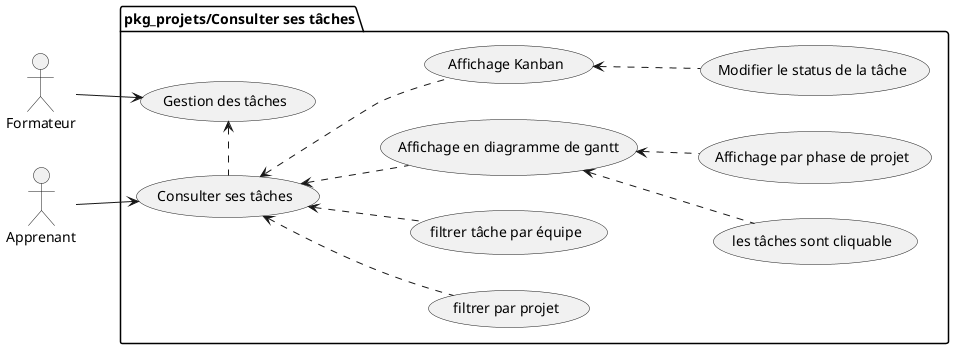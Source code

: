 @startuml 

left to right direction


actor Formateur as formateur
actor Apprenant as apprenant

package "pkg_projets/Consulter ses tâches" {


  formateur -->  (Gestion des tâches) 
  apprenant --> (Consulter ses tâches)
  (Gestion des tâches)  <. (Consulter ses tâches)
  (Consulter ses tâches) <.. (filtrer par projet)
  (Consulter ses tâches) <.. (filtrer tâche par équipe)
  (Consulter ses tâches) <.. (Affichage en diagramme de gantt)
  (Consulter ses tâches) <.. (Affichage Kanban)
  (Affichage en diagramme de gantt) <.. (Affichage par phase de projet)
  (Affichage en diagramme de gantt) <.. (les tâches sont cliquable)
  
  (Affichage Kanban) <.. (Modifier le status de la tâche)

}  

' note right of admin : "note 1"

@enduml